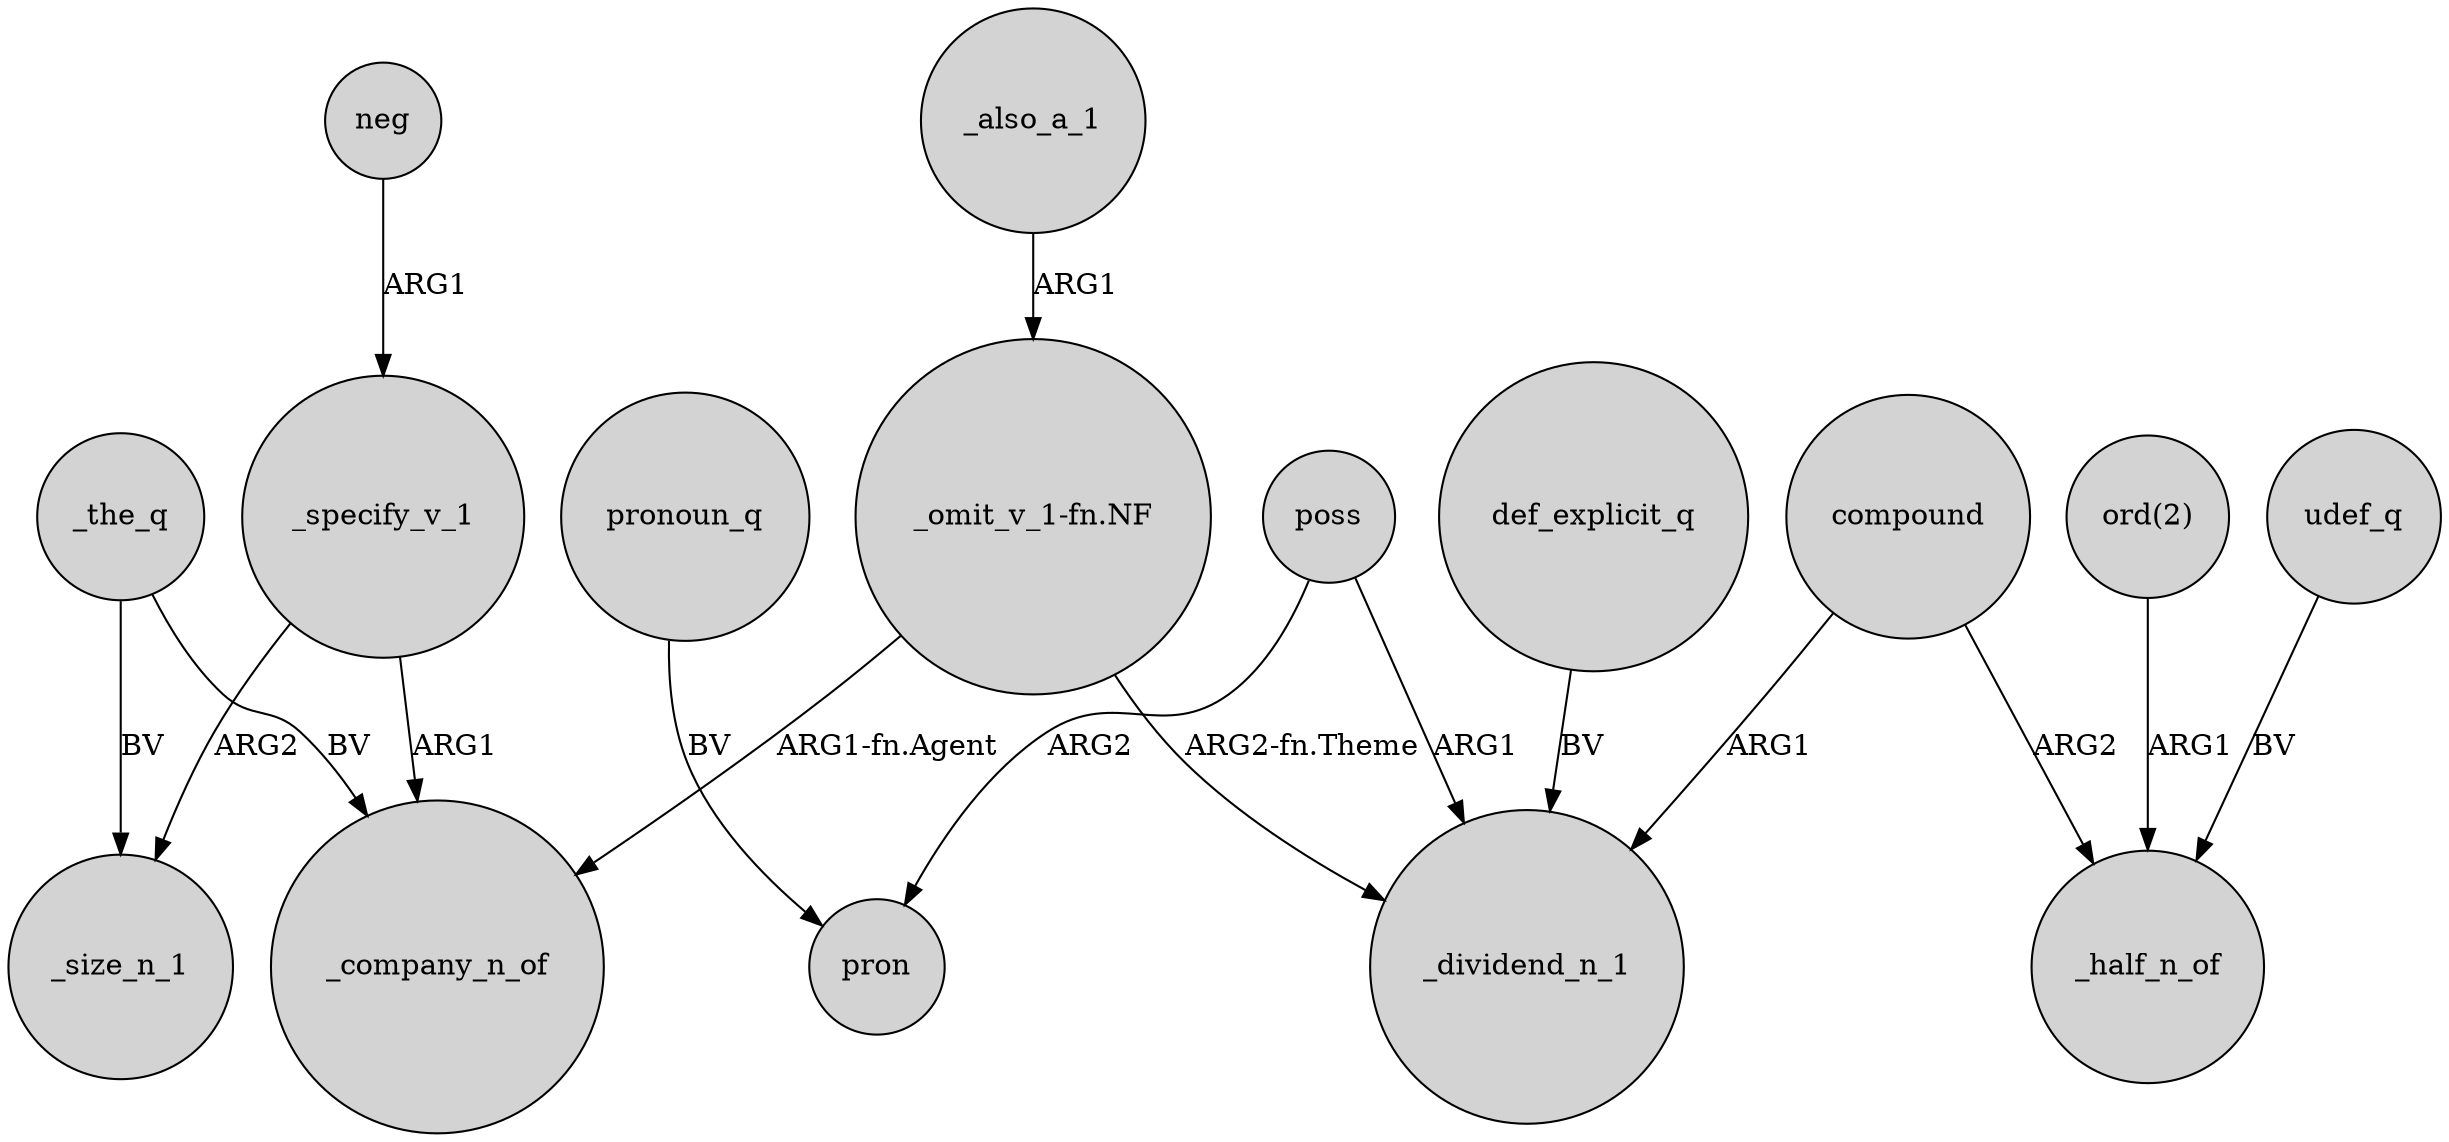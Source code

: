 digraph {
	node [shape=circle style=filled]
	poss -> _dividend_n_1 [label=ARG1]
	neg -> _specify_v_1 [label=ARG1]
	_specify_v_1 -> _company_n_of [label=ARG1]
	udef_q -> _half_n_of [label=BV]
	_the_q -> _size_n_1 [label=BV]
	"_omit_v_1-fn.NF" -> _company_n_of [label="ARG1-fn.Agent"]
	"ord(2)" -> _half_n_of [label=ARG1]
	poss -> pron [label=ARG2]
	compound -> _dividend_n_1 [label=ARG1]
	_specify_v_1 -> _size_n_1 [label=ARG2]
	"_omit_v_1-fn.NF" -> _dividend_n_1 [label="ARG2-fn.Theme"]
	compound -> _half_n_of [label=ARG2]
	def_explicit_q -> _dividend_n_1 [label=BV]
	_the_q -> _company_n_of [label=BV]
	_also_a_1 -> "_omit_v_1-fn.NF" [label=ARG1]
	pronoun_q -> pron [label=BV]
}
